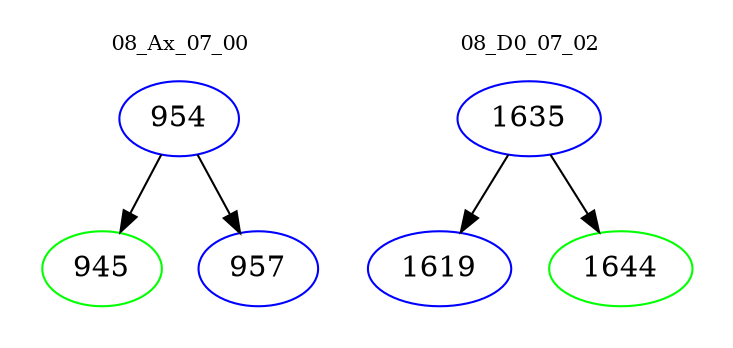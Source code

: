 digraph{
subgraph cluster_0 {
color = white
label = "08_Ax_07_00";
fontsize=10;
T0_954 [label="954", color="blue"]
T0_954 -> T0_945 [color="black"]
T0_945 [label="945", color="green"]
T0_954 -> T0_957 [color="black"]
T0_957 [label="957", color="blue"]
}
subgraph cluster_1 {
color = white
label = "08_D0_07_02";
fontsize=10;
T1_1635 [label="1635", color="blue"]
T1_1635 -> T1_1619 [color="black"]
T1_1619 [label="1619", color="blue"]
T1_1635 -> T1_1644 [color="black"]
T1_1644 [label="1644", color="green"]
}
}
